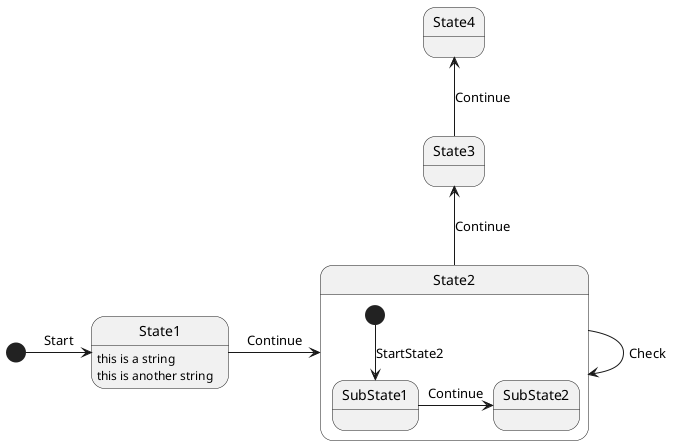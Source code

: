 @startuml
'namespace EtAlii.Generators.MicroMachine.Tests
'class MyNestedStateMachine2Base
'using System.Text

[*] -> State1 << (string name) >> : Start
State1 : this is a string
State1 : this is another string
State1 -> State2 : Continue
state State2 {
    [*] --> SubState1 : StartState2
    State2 -> State2 << (string name) >> : Check
    SubState1 -> SubState2 : Continue
}
State2 -up-> State3 : Continue
State3 -up-> State4 << async >> : Continue
@enduml
